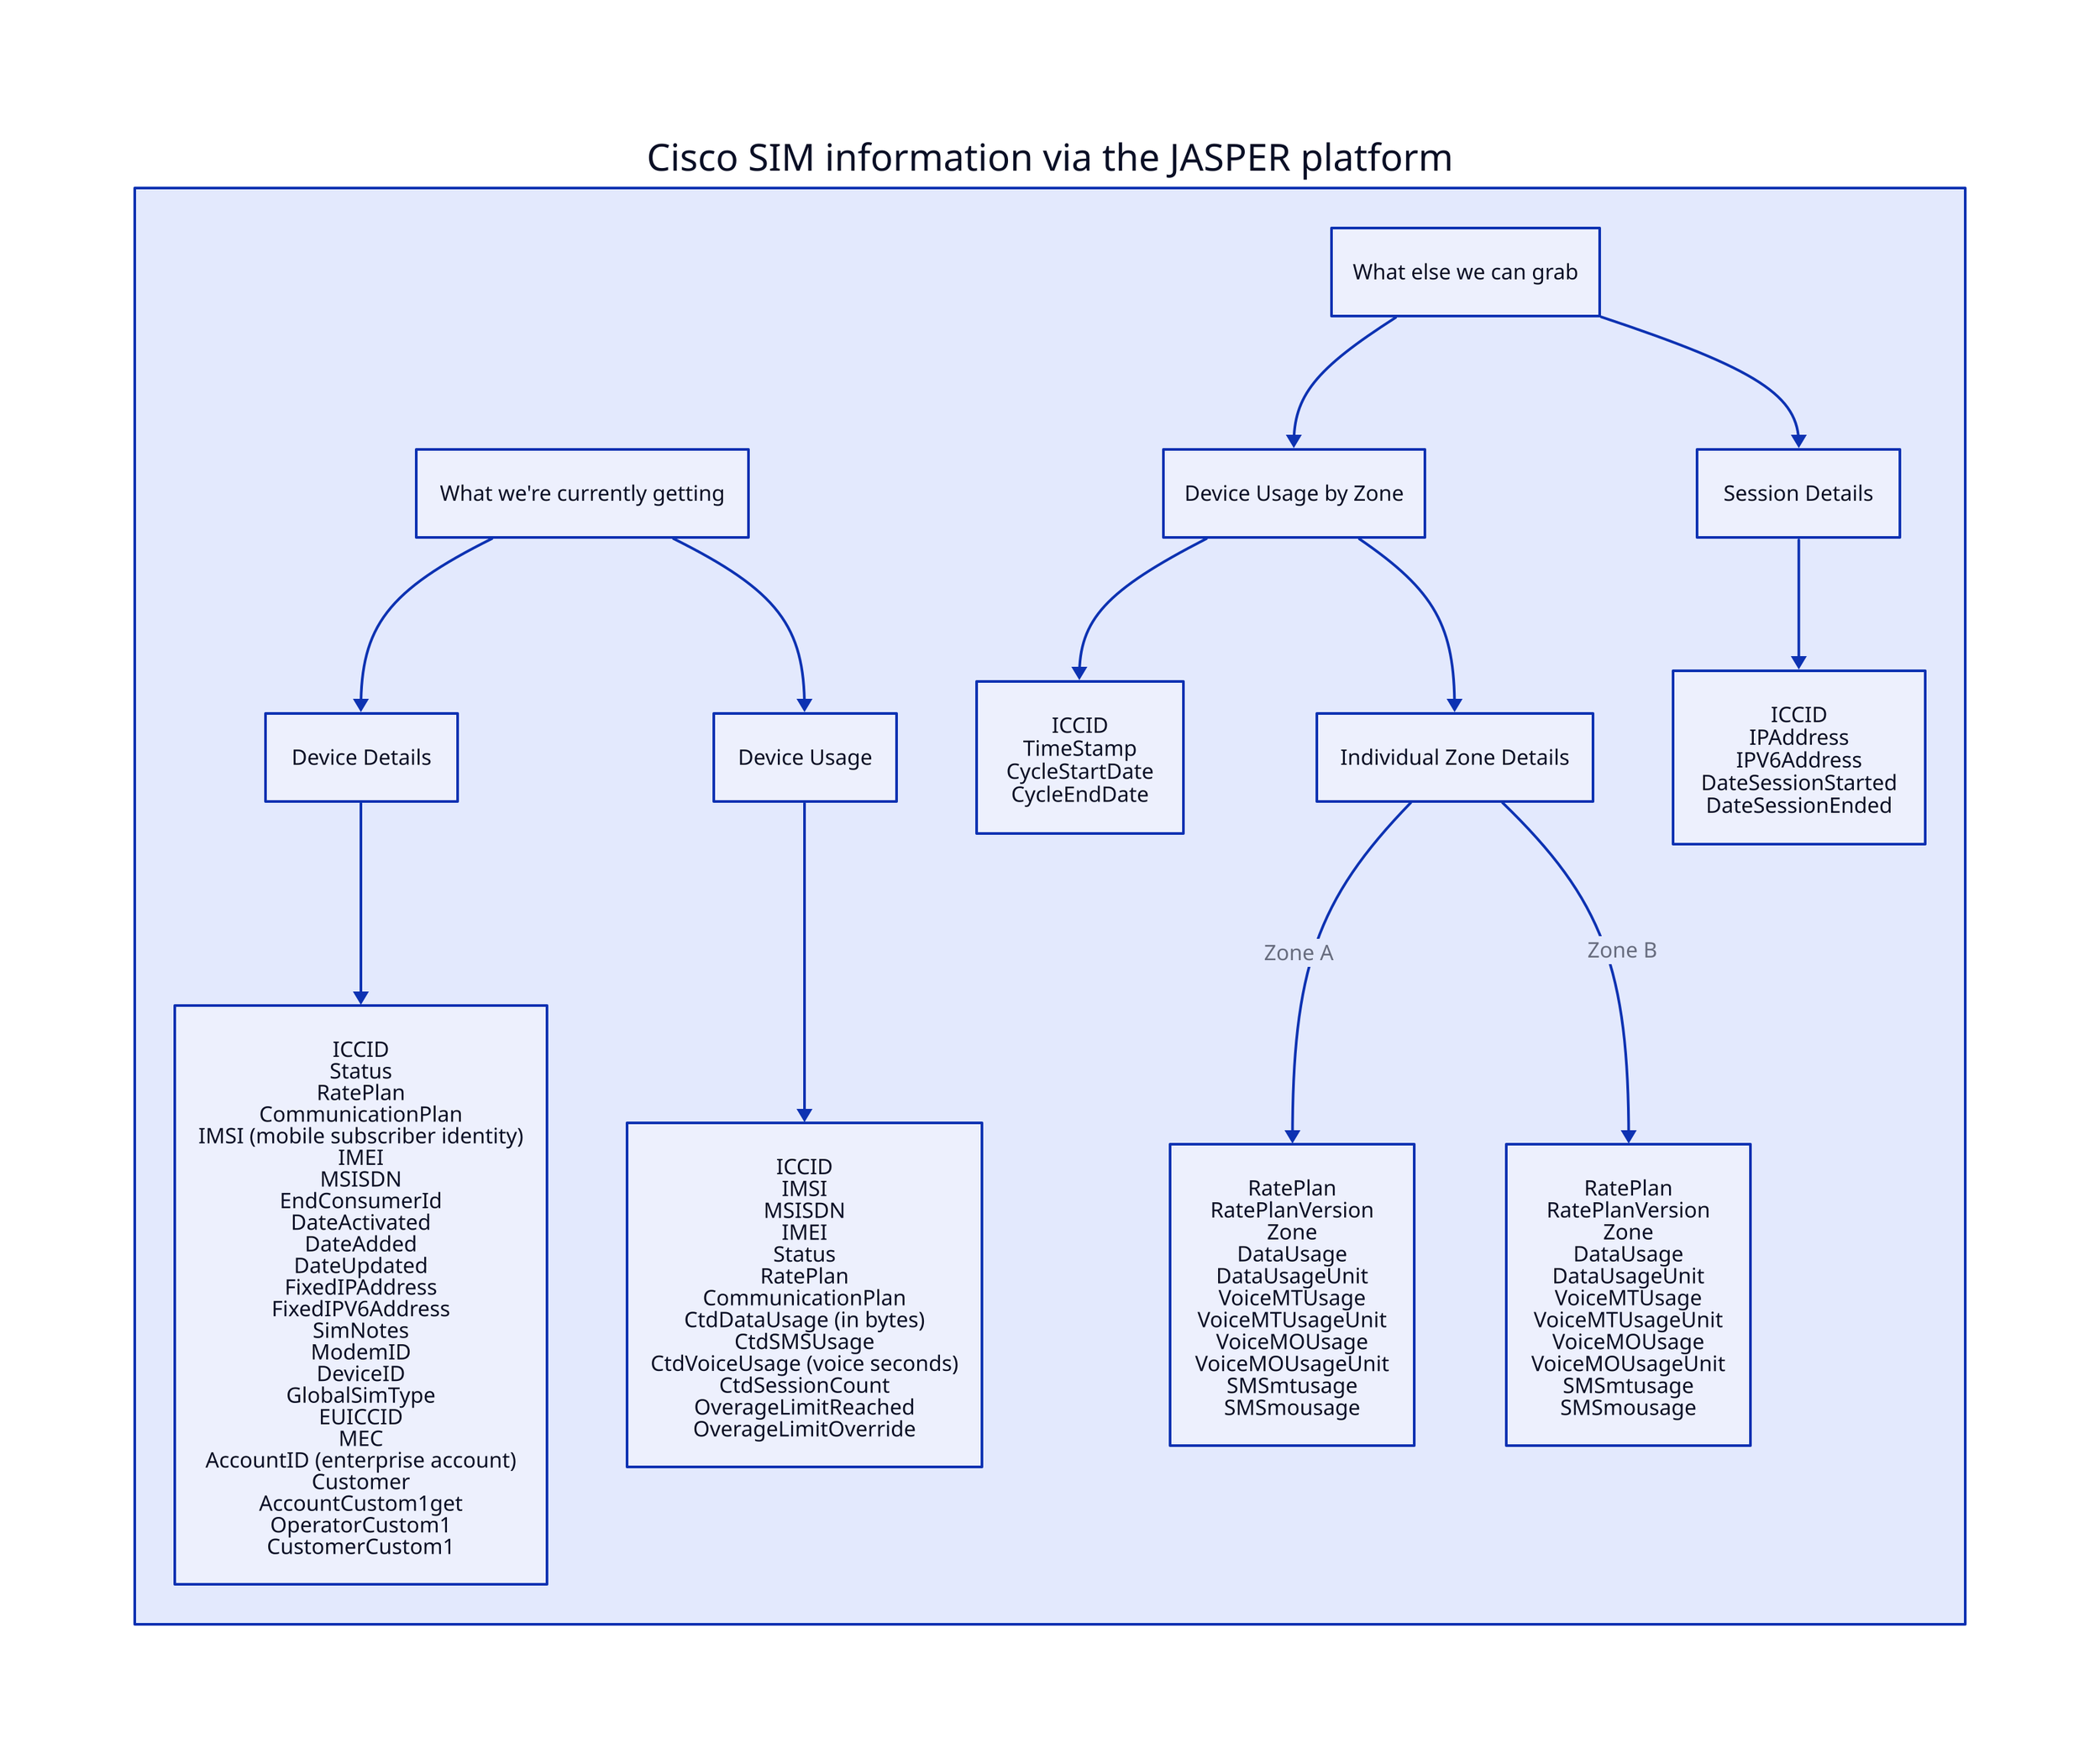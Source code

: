 Cisco SIM information via the JASPER platform: {
  current: What we're currently getting
  other: What else we can grab
  details: Device Details
  usage: Device Usage
  zone: Device Usage by Zone
  dubz: Individual Zone Details
  zonesInfo: ICCID\n TimeStamp\n CycleStartDate\n CycleEndDate
  exampleA: RatePlan\n RatePlanVersion\n Zone\n DataUsage\n DataUsageUnit\n VoiceMTUsage\n VoiceMTUsageUnit\n VoiceMOUsage\n VoiceMOUsageUnit\n SMSmtusage\n SMSmousage
  exampleB: RatePlan\n RatePlanVersion\n Zone\n DataUsage\n DataUsageUnit\n VoiceMTUsage\n VoiceMTUsageUnit\n VoiceMOUsage\n VoiceMOUsageUnit\n SMSmtusage\n SMSmousage
  session: Session Details

  current -> details -> ICCID\n Status\n RatePlan\n CommunicationPlan \n IMSI (mobile subscriber identity)\n IMEI\n MSISDN\n EndConsumerId\n DateActivated\n DateAdded\n DateUpdated\n FixedIPAddress\n FixedIPV6Address\n SimNotes\n ModemID\n DeviceID\n GlobalSimType\n EUICCID\n MEC\n AccountID (enterprise account)\n Customer\n AccountCustom1get\n OperatorCustom1\n CustomerCustom1
  current -> usage -> ICCID\n IMSI\n MSISDN\n IMEI\n Status\n RatePlan\n CommunicationPlan\n CtdDataUsage (in bytes)\n CtdSMSUsage\n CtdVoiceUsage (voice seconds)\n CtdSessionCount\n OverageLimitReached\n OverageLimitOverride

  other -> zone -> zonesInfo
  zone -> dubz
  dubz -> exampleA: Zone A
  dubz -> exampleB: Zone B

  other -> session -> ICCID\n IPAddress\n IPV6Address\n DateSessionStarted\n DateSessionEnded
}